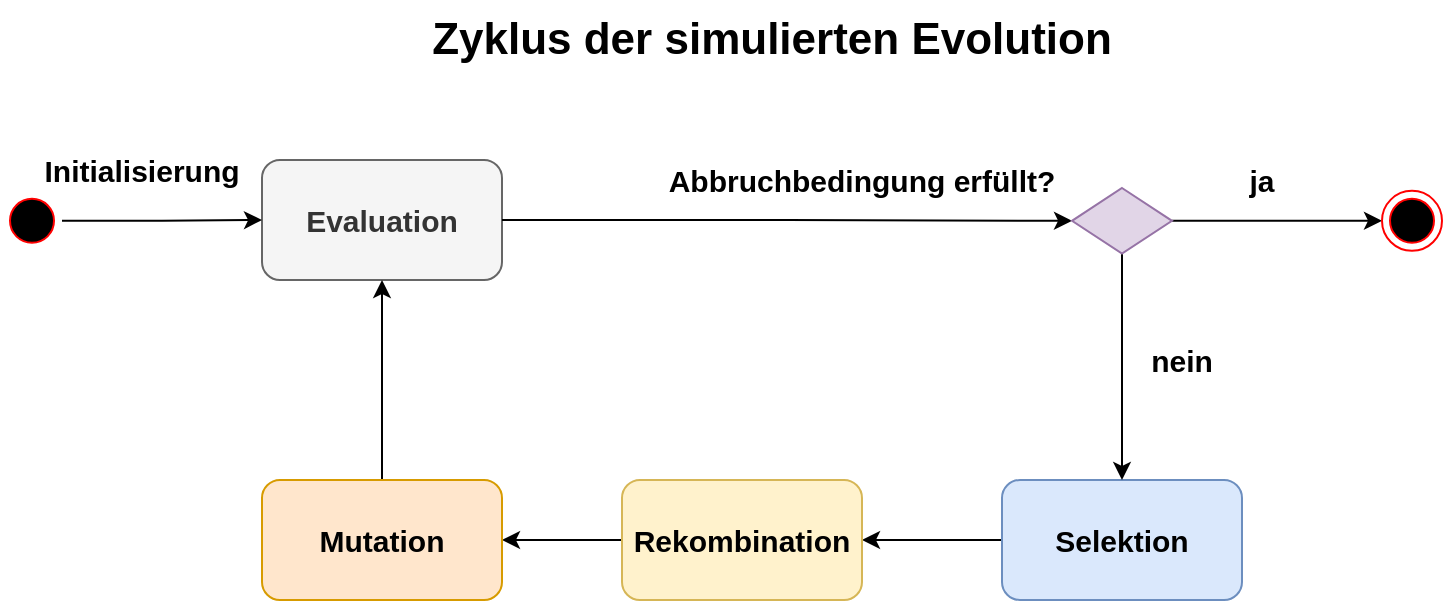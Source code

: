 <mxfile version="13.7.7" type="device"><diagram id="pUuoTm_5DJYBcY95MlUf" name="ea_zycle"><mxGraphModel dx="2062" dy="1060" grid="1" gridSize="10" guides="1" tooltips="1" connect="1" arrows="1" fold="1" page="1" pageScale="1" pageWidth="850" pageHeight="1100" math="0" shadow="0"><root><mxCell id="0"/><mxCell id="1" parent="0"/><mxCell id="7baDaq7Cw5erBTZSm5sm-1" value="&lt;b&gt;&lt;font style=&quot;font-size: 15px&quot;&gt;Evaluation&lt;/font&gt;&lt;/b&gt;" style="rounded=1;whiteSpace=wrap;html=1;fillColor=#f5f5f5;strokeColor=#666666;fontColor=#333333;" vertex="1" parent="1"><mxGeometry x="160" y="150" width="120" height="60" as="geometry"/></mxCell><mxCell id="7baDaq7Cw5erBTZSm5sm-19" style="edgeStyle=orthogonalEdgeStyle;rounded=0;orthogonalLoop=1;jettySize=auto;html=1;" edge="1" parent="1" source="7baDaq7Cw5erBTZSm5sm-1" target="7baDaq7Cw5erBTZSm5sm-16"><mxGeometry relative="1" as="geometry"/></mxCell><mxCell id="7baDaq7Cw5erBTZSm5sm-21" style="edgeStyle=orthogonalEdgeStyle;rounded=0;orthogonalLoop=1;jettySize=auto;html=1;entryX=1;entryY=0.5;entryDx=0;entryDy=0;" edge="1" parent="1" source="7baDaq7Cw5erBTZSm5sm-2" target="7baDaq7Cw5erBTZSm5sm-3"><mxGeometry relative="1" as="geometry"/></mxCell><mxCell id="7baDaq7Cw5erBTZSm5sm-2" value="&lt;b&gt;&lt;font style=&quot;font-size: 15px&quot;&gt;Selektion&lt;/font&gt;&lt;/b&gt;" style="rounded=1;whiteSpace=wrap;html=1;fillColor=#dae8fc;strokeColor=#6c8ebf;" vertex="1" parent="1"><mxGeometry x="530" y="310" width="120" height="60" as="geometry"/></mxCell><mxCell id="7baDaq7Cw5erBTZSm5sm-22" style="edgeStyle=orthogonalEdgeStyle;rounded=0;orthogonalLoop=1;jettySize=auto;html=1;entryX=1;entryY=0.5;entryDx=0;entryDy=0;" edge="1" parent="1" source="7baDaq7Cw5erBTZSm5sm-3" target="7baDaq7Cw5erBTZSm5sm-4"><mxGeometry relative="1" as="geometry"/></mxCell><mxCell id="7baDaq7Cw5erBTZSm5sm-3" value="&lt;b&gt;&lt;font style=&quot;font-size: 15px&quot;&gt;Rekombination&lt;br&gt;&lt;/font&gt;&lt;/b&gt;" style="rounded=1;whiteSpace=wrap;html=1;fillColor=#fff2cc;strokeColor=#d6b656;" vertex="1" parent="1"><mxGeometry x="340" y="310" width="120" height="60" as="geometry"/></mxCell><mxCell id="7baDaq7Cw5erBTZSm5sm-23" style="edgeStyle=orthogonalEdgeStyle;rounded=0;orthogonalLoop=1;jettySize=auto;html=1;entryX=0.5;entryY=1;entryDx=0;entryDy=0;" edge="1" parent="1" source="7baDaq7Cw5erBTZSm5sm-4" target="7baDaq7Cw5erBTZSm5sm-1"><mxGeometry relative="1" as="geometry"/></mxCell><mxCell id="7baDaq7Cw5erBTZSm5sm-4" value="&lt;b&gt;&lt;font style=&quot;font-size: 15px&quot;&gt;Mutation&lt;br&gt;&lt;/font&gt;&lt;/b&gt;" style="rounded=1;whiteSpace=wrap;html=1;fillColor=#ffe6cc;strokeColor=#d79b00;" vertex="1" parent="1"><mxGeometry x="160" y="310" width="120" height="60" as="geometry"/></mxCell><mxCell id="7baDaq7Cw5erBTZSm5sm-15" style="edgeStyle=orthogonalEdgeStyle;rounded=0;orthogonalLoop=1;jettySize=auto;html=1;" edge="1" parent="1" source="7baDaq7Cw5erBTZSm5sm-13" target="7baDaq7Cw5erBTZSm5sm-1"><mxGeometry relative="1" as="geometry"/></mxCell><mxCell id="7baDaq7Cw5erBTZSm5sm-13" value="" style="ellipse;html=1;shape=startState;fillColor=#000000;strokeColor=#ff0000;" vertex="1" parent="1"><mxGeometry x="30" y="165.4" width="30" height="30" as="geometry"/></mxCell><mxCell id="7baDaq7Cw5erBTZSm5sm-20" style="edgeStyle=orthogonalEdgeStyle;rounded=0;orthogonalLoop=1;jettySize=auto;html=1;entryX=0.5;entryY=0;entryDx=0;entryDy=0;" edge="1" parent="1" source="7baDaq7Cw5erBTZSm5sm-16" target="7baDaq7Cw5erBTZSm5sm-2"><mxGeometry relative="1" as="geometry"/></mxCell><mxCell id="7baDaq7Cw5erBTZSm5sm-27" style="edgeStyle=orthogonalEdgeStyle;rounded=0;orthogonalLoop=1;jettySize=auto;html=1;entryX=0;entryY=0.5;entryDx=0;entryDy=0;" edge="1" parent="1" source="7baDaq7Cw5erBTZSm5sm-16" target="7baDaq7Cw5erBTZSm5sm-26"><mxGeometry relative="1" as="geometry"/></mxCell><mxCell id="7baDaq7Cw5erBTZSm5sm-16" value="" style="rhombus;whiteSpace=wrap;html=1;strokeColor=#9673a6;fillColor=#e1d5e7;" vertex="1" parent="1"><mxGeometry x="565" y="164" width="50" height="32.81" as="geometry"/></mxCell><mxCell id="7baDaq7Cw5erBTZSm5sm-24" value="&lt;b&gt;&lt;font style=&quot;font-size: 15px&quot;&gt;Abbruchbedingung erfüllt?&lt;/font&gt;&lt;/b&gt;" style="text;html=1;strokeColor=none;fillColor=none;align=center;verticalAlign=middle;whiteSpace=wrap;rounded=0;" vertex="1" parent="1"><mxGeometry x="350" y="150" width="220" height="20" as="geometry"/></mxCell><mxCell id="7baDaq7Cw5erBTZSm5sm-25" value="&lt;font style=&quot;font-size: 15px&quot;&gt;&lt;b&gt;nein&lt;/b&gt;&lt;/font&gt;" style="text;html=1;strokeColor=none;fillColor=none;align=center;verticalAlign=middle;whiteSpace=wrap;rounded=0;" vertex="1" parent="1"><mxGeometry x="600" y="240" width="40" height="20" as="geometry"/></mxCell><mxCell id="7baDaq7Cw5erBTZSm5sm-26" value="" style="ellipse;html=1;shape=endState;fillColor=#000000;strokeColor=#ff0000;" vertex="1" parent="1"><mxGeometry x="720" y="165.4" width="30" height="30" as="geometry"/></mxCell><mxCell id="7baDaq7Cw5erBTZSm5sm-28" value="&lt;font style=&quot;font-size: 15px&quot;&gt;&lt;b&gt;ja&lt;/b&gt;&lt;/font&gt;" style="text;html=1;strokeColor=none;fillColor=none;align=center;verticalAlign=middle;whiteSpace=wrap;rounded=0;" vertex="1" parent="1"><mxGeometry x="640" y="150" width="40" height="20" as="geometry"/></mxCell><mxCell id="7baDaq7Cw5erBTZSm5sm-29" value="&lt;font style=&quot;font-size: 15px&quot;&gt;&lt;b&gt;Initialisierung&lt;/b&gt;&lt;/font&gt;" style="text;html=1;strokeColor=none;fillColor=none;align=center;verticalAlign=middle;whiteSpace=wrap;rounded=0;" vertex="1" parent="1"><mxGeometry x="80" y="145.4" width="40" height="20" as="geometry"/></mxCell><mxCell id="7baDaq7Cw5erBTZSm5sm-31" value="&lt;font size=&quot;1&quot;&gt;&lt;b style=&quot;font-size: 22px&quot;&gt;Zyklus der simulierten Evolution&lt;/b&gt;&lt;/font&gt;" style="text;html=1;strokeColor=none;fillColor=none;align=center;verticalAlign=middle;whiteSpace=wrap;rounded=0;" vertex="1" parent="1"><mxGeometry x="220" y="70" width="390" height="40" as="geometry"/></mxCell></root></mxGraphModel></diagram></mxfile>